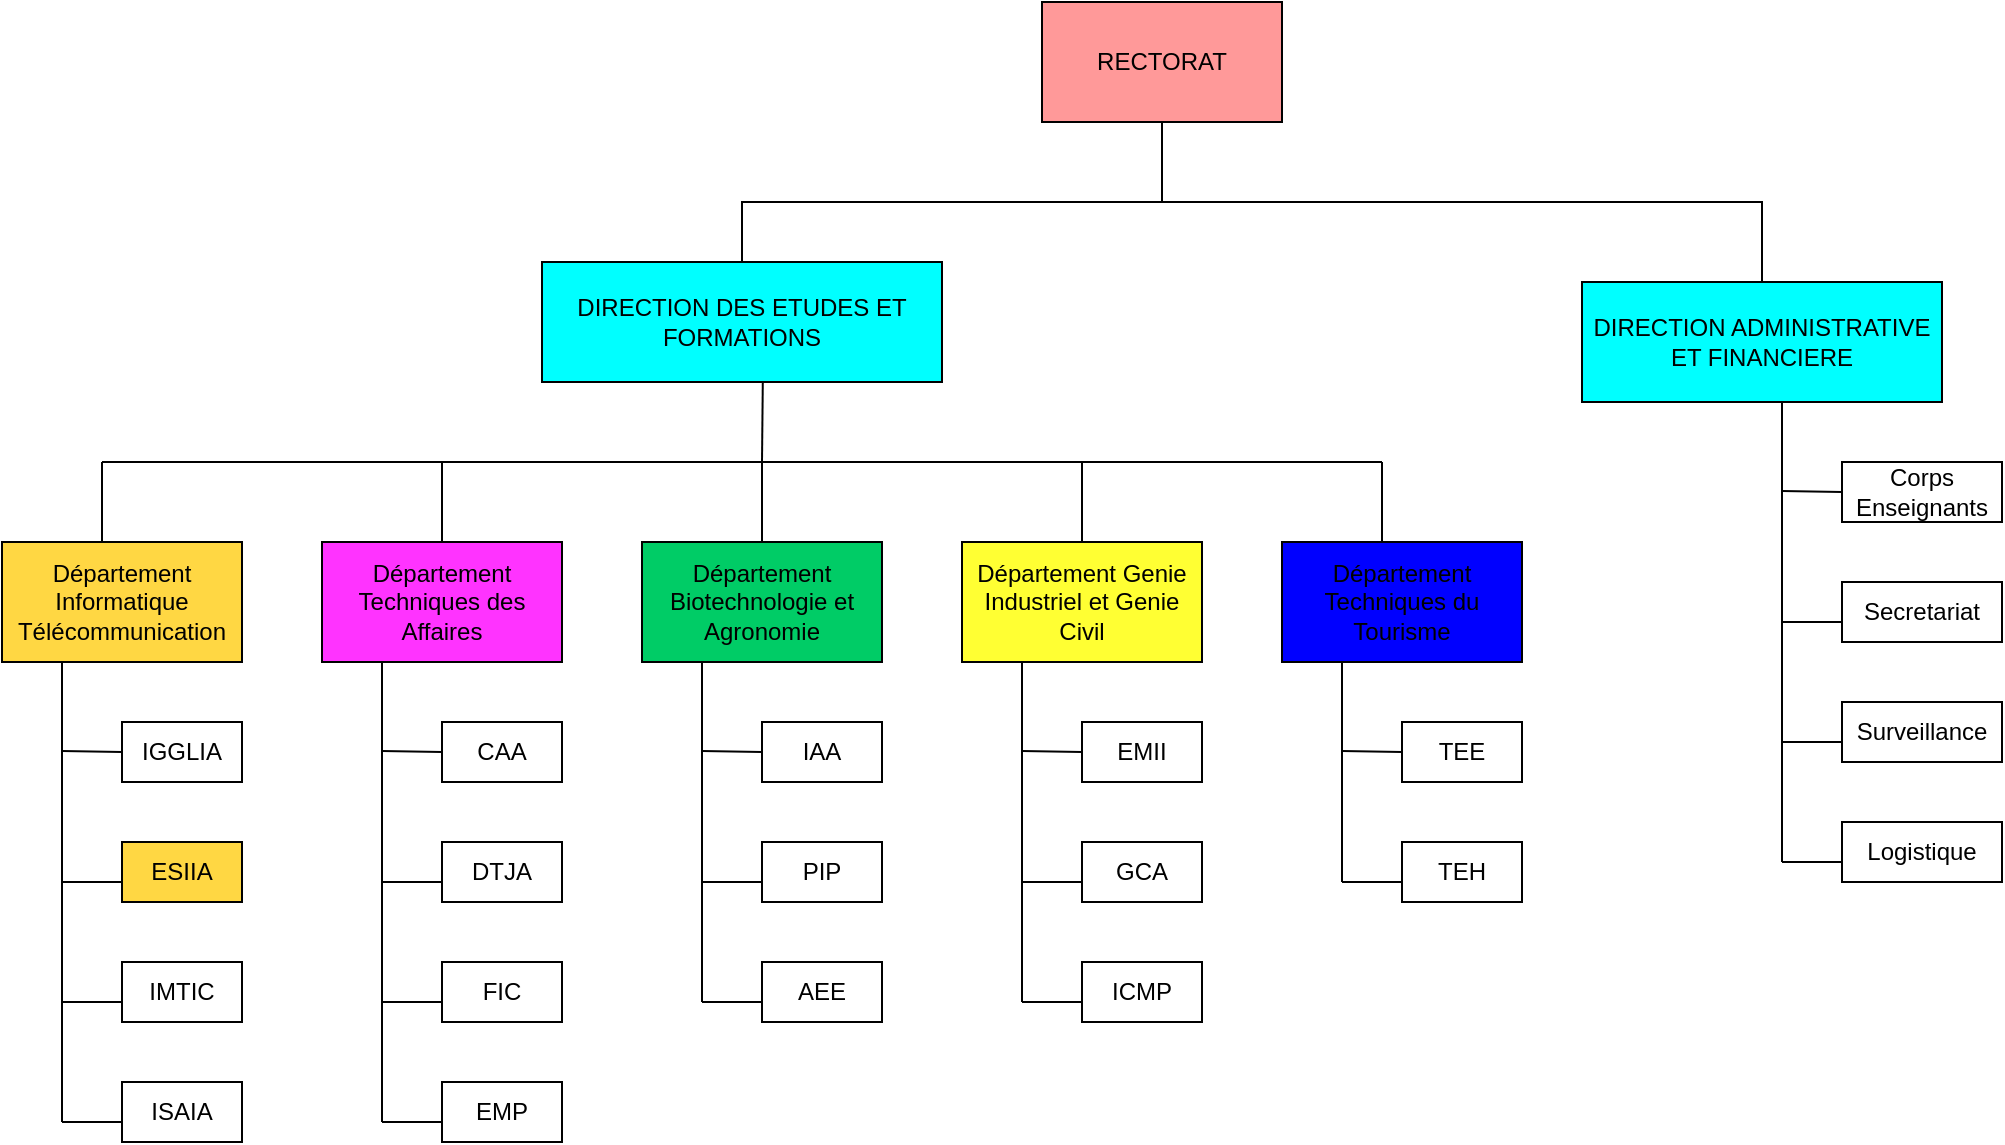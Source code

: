<mxfile version="27.1.4">
  <diagram name="Page-1" id="xlEyX92lpY-V8RWt1eSj">
    <mxGraphModel dx="2900" dy="902" grid="1" gridSize="10" guides="1" tooltips="1" connect="1" arrows="1" fold="1" page="1" pageScale="1" pageWidth="850" pageHeight="1100" math="0" shadow="0">
      <root>
        <mxCell id="0" />
        <mxCell id="1" parent="0" />
        <mxCell id="_WFlMjglueLMnV6Pqlt_-1" value="RECTORAT" style="rounded=0;whiteSpace=wrap;html=1;fillColor=#FF9999;" vertex="1" parent="1">
          <mxGeometry x="320" y="160" width="120" height="60" as="geometry" />
        </mxCell>
        <mxCell id="_WFlMjglueLMnV6Pqlt_-2" value="DIRECTION ADMINISTRATIVE ET FINANCIERE" style="rounded=0;whiteSpace=wrap;html=1;fillColor=#00FFFF;" vertex="1" parent="1">
          <mxGeometry x="590" y="300" width="180" height="60" as="geometry" />
        </mxCell>
        <mxCell id="_WFlMjglueLMnV6Pqlt_-3" value="DIRECTION DES ETUDES ET FORMATIONS" style="rounded=0;whiteSpace=wrap;html=1;fillColor=#00FFFF;" vertex="1" parent="1">
          <mxGeometry x="70" y="290" width="200" height="60" as="geometry" />
        </mxCell>
        <mxCell id="_WFlMjglueLMnV6Pqlt_-4" value="Département Informatique Télécommunication" style="rounded=0;whiteSpace=wrap;html=1;fillColor=#FFD743;" vertex="1" parent="1">
          <mxGeometry x="-200" y="430" width="120" height="60" as="geometry" />
        </mxCell>
        <mxCell id="_WFlMjglueLMnV6Pqlt_-15" value="IGGLIA" style="rounded=0;whiteSpace=wrap;html=1;" vertex="1" parent="1">
          <mxGeometry x="-140" y="520" width="60" height="30" as="geometry" />
        </mxCell>
        <mxCell id="_WFlMjglueLMnV6Pqlt_-19" value="ESIIA" style="rounded=0;whiteSpace=wrap;html=1;fillColor=#FFD743;" vertex="1" parent="1">
          <mxGeometry x="-140" y="580" width="60" height="30" as="geometry" />
        </mxCell>
        <mxCell id="_WFlMjglueLMnV6Pqlt_-20" value="ISAIA" style="rounded=0;whiteSpace=wrap;html=1;" vertex="1" parent="1">
          <mxGeometry x="-140" y="700" width="60" height="30" as="geometry" />
        </mxCell>
        <mxCell id="_WFlMjglueLMnV6Pqlt_-21" value="IMTIC" style="rounded=0;whiteSpace=wrap;html=1;" vertex="1" parent="1">
          <mxGeometry x="-140" y="640" width="60" height="30" as="geometry" />
        </mxCell>
        <mxCell id="_WFlMjglueLMnV6Pqlt_-39" value="" style="endArrow=none;html=1;rounded=0;" edge="1" parent="1">
          <mxGeometry width="50" height="50" relative="1" as="geometry">
            <mxPoint x="-170" y="720" as="sourcePoint" />
            <mxPoint x="-170" y="490" as="targetPoint" />
          </mxGeometry>
        </mxCell>
        <mxCell id="_WFlMjglueLMnV6Pqlt_-44" value="" style="endArrow=none;html=1;rounded=0;entryX=0;entryY=0.5;entryDx=0;entryDy=0;" edge="1" parent="1" target="_WFlMjglueLMnV6Pqlt_-15">
          <mxGeometry width="50" height="50" relative="1" as="geometry">
            <mxPoint x="-170" y="534.5" as="sourcePoint" />
            <mxPoint x="-120" y="534.5" as="targetPoint" />
          </mxGeometry>
        </mxCell>
        <mxCell id="_WFlMjglueLMnV6Pqlt_-46" value="" style="endArrow=none;html=1;rounded=0;" edge="1" parent="1">
          <mxGeometry width="50" height="50" relative="1" as="geometry">
            <mxPoint x="-170" y="600" as="sourcePoint" />
            <mxPoint x="-140" y="600" as="targetPoint" />
          </mxGeometry>
        </mxCell>
        <mxCell id="_WFlMjglueLMnV6Pqlt_-47" value="" style="endArrow=none;html=1;rounded=0;" edge="1" parent="1">
          <mxGeometry width="50" height="50" relative="1" as="geometry">
            <mxPoint x="-170" y="660" as="sourcePoint" />
            <mxPoint x="-140" y="660" as="targetPoint" />
          </mxGeometry>
        </mxCell>
        <mxCell id="_WFlMjglueLMnV6Pqlt_-48" value="" style="endArrow=none;html=1;rounded=0;" edge="1" parent="1">
          <mxGeometry width="50" height="50" relative="1" as="geometry">
            <mxPoint x="-170" y="720" as="sourcePoint" />
            <mxPoint x="-140" y="720" as="targetPoint" />
          </mxGeometry>
        </mxCell>
        <mxCell id="_WFlMjglueLMnV6Pqlt_-49" value="Département Techniques des Affaires" style="rounded=0;whiteSpace=wrap;html=1;fillColor=#FF33FF;" vertex="1" parent="1">
          <mxGeometry x="-40" y="430" width="120" height="60" as="geometry" />
        </mxCell>
        <mxCell id="_WFlMjglueLMnV6Pqlt_-50" value="CAA" style="rounded=0;whiteSpace=wrap;html=1;" vertex="1" parent="1">
          <mxGeometry x="20" y="520" width="60" height="30" as="geometry" />
        </mxCell>
        <mxCell id="_WFlMjglueLMnV6Pqlt_-51" value="DTJA" style="rounded=0;whiteSpace=wrap;html=1;" vertex="1" parent="1">
          <mxGeometry x="20" y="580" width="60" height="30" as="geometry" />
        </mxCell>
        <mxCell id="_WFlMjglueLMnV6Pqlt_-52" value="EMP" style="rounded=0;whiteSpace=wrap;html=1;" vertex="1" parent="1">
          <mxGeometry x="20" y="700" width="60" height="30" as="geometry" />
        </mxCell>
        <mxCell id="_WFlMjglueLMnV6Pqlt_-53" value="FIC" style="rounded=0;whiteSpace=wrap;html=1;" vertex="1" parent="1">
          <mxGeometry x="20" y="640" width="60" height="30" as="geometry" />
        </mxCell>
        <mxCell id="_WFlMjglueLMnV6Pqlt_-54" value="" style="endArrow=none;html=1;rounded=0;" edge="1" parent="1">
          <mxGeometry width="50" height="50" relative="1" as="geometry">
            <mxPoint x="-10" y="720" as="sourcePoint" />
            <mxPoint x="-10" y="490" as="targetPoint" />
          </mxGeometry>
        </mxCell>
        <mxCell id="_WFlMjglueLMnV6Pqlt_-55" value="" style="endArrow=none;html=1;rounded=0;entryX=0;entryY=0.5;entryDx=0;entryDy=0;" edge="1" target="_WFlMjglueLMnV6Pqlt_-50" parent="1">
          <mxGeometry width="50" height="50" relative="1" as="geometry">
            <mxPoint x="-10" y="534.5" as="sourcePoint" />
            <mxPoint x="40" y="534.5" as="targetPoint" />
          </mxGeometry>
        </mxCell>
        <mxCell id="_WFlMjglueLMnV6Pqlt_-56" value="" style="endArrow=none;html=1;rounded=0;" edge="1" parent="1">
          <mxGeometry width="50" height="50" relative="1" as="geometry">
            <mxPoint x="-10" y="600" as="sourcePoint" />
            <mxPoint x="20" y="600" as="targetPoint" />
          </mxGeometry>
        </mxCell>
        <mxCell id="_WFlMjglueLMnV6Pqlt_-57" value="" style="endArrow=none;html=1;rounded=0;" edge="1" parent="1">
          <mxGeometry width="50" height="50" relative="1" as="geometry">
            <mxPoint x="-10" y="660" as="sourcePoint" />
            <mxPoint x="20" y="660" as="targetPoint" />
          </mxGeometry>
        </mxCell>
        <mxCell id="_WFlMjglueLMnV6Pqlt_-58" value="" style="endArrow=none;html=1;rounded=0;" edge="1" parent="1">
          <mxGeometry width="50" height="50" relative="1" as="geometry">
            <mxPoint x="-10" y="720" as="sourcePoint" />
            <mxPoint x="20" y="720" as="targetPoint" />
          </mxGeometry>
        </mxCell>
        <mxCell id="_WFlMjglueLMnV6Pqlt_-59" value="Département Biotechnologie et Agronomie" style="rounded=0;whiteSpace=wrap;html=1;fillColor=#00CC66;" vertex="1" parent="1">
          <mxGeometry x="120" y="430" width="120" height="60" as="geometry" />
        </mxCell>
        <mxCell id="_WFlMjglueLMnV6Pqlt_-60" value="IAA" style="rounded=0;whiteSpace=wrap;html=1;" vertex="1" parent="1">
          <mxGeometry x="180" y="520" width="60" height="30" as="geometry" />
        </mxCell>
        <mxCell id="_WFlMjglueLMnV6Pqlt_-61" value="PIP" style="rounded=0;whiteSpace=wrap;html=1;" vertex="1" parent="1">
          <mxGeometry x="180" y="580" width="60" height="30" as="geometry" />
        </mxCell>
        <mxCell id="_WFlMjglueLMnV6Pqlt_-63" value="AEE" style="rounded=0;whiteSpace=wrap;html=1;" vertex="1" parent="1">
          <mxGeometry x="180" y="640" width="60" height="30" as="geometry" />
        </mxCell>
        <mxCell id="_WFlMjglueLMnV6Pqlt_-64" value="" style="endArrow=none;html=1;rounded=0;" edge="1" parent="1">
          <mxGeometry width="50" height="50" relative="1" as="geometry">
            <mxPoint x="150" y="660" as="sourcePoint" />
            <mxPoint x="150" y="490" as="targetPoint" />
          </mxGeometry>
        </mxCell>
        <mxCell id="_WFlMjglueLMnV6Pqlt_-65" value="" style="endArrow=none;html=1;rounded=0;entryX=0;entryY=0.5;entryDx=0;entryDy=0;" edge="1" target="_WFlMjglueLMnV6Pqlt_-60" parent="1">
          <mxGeometry width="50" height="50" relative="1" as="geometry">
            <mxPoint x="150" y="534.5" as="sourcePoint" />
            <mxPoint x="200" y="534.5" as="targetPoint" />
          </mxGeometry>
        </mxCell>
        <mxCell id="_WFlMjglueLMnV6Pqlt_-66" value="" style="endArrow=none;html=1;rounded=0;" edge="1" parent="1">
          <mxGeometry width="50" height="50" relative="1" as="geometry">
            <mxPoint x="150" y="600" as="sourcePoint" />
            <mxPoint x="180" y="600" as="targetPoint" />
          </mxGeometry>
        </mxCell>
        <mxCell id="_WFlMjglueLMnV6Pqlt_-67" value="" style="endArrow=none;html=1;rounded=0;" edge="1" parent="1">
          <mxGeometry width="50" height="50" relative="1" as="geometry">
            <mxPoint x="150" y="660" as="sourcePoint" />
            <mxPoint x="180" y="660" as="targetPoint" />
          </mxGeometry>
        </mxCell>
        <mxCell id="_WFlMjglueLMnV6Pqlt_-69" value="Département Genie Industriel et Genie Civil" style="rounded=0;whiteSpace=wrap;html=1;fillColor=#FFFF33;" vertex="1" parent="1">
          <mxGeometry x="280" y="430" width="120" height="60" as="geometry" />
        </mxCell>
        <mxCell id="_WFlMjglueLMnV6Pqlt_-70" value="EMII" style="rounded=0;whiteSpace=wrap;html=1;" vertex="1" parent="1">
          <mxGeometry x="340" y="520" width="60" height="30" as="geometry" />
        </mxCell>
        <mxCell id="_WFlMjglueLMnV6Pqlt_-71" value="GCA" style="rounded=0;whiteSpace=wrap;html=1;" vertex="1" parent="1">
          <mxGeometry x="340" y="580" width="60" height="30" as="geometry" />
        </mxCell>
        <mxCell id="_WFlMjglueLMnV6Pqlt_-73" value="ICMP" style="rounded=0;whiteSpace=wrap;html=1;" vertex="1" parent="1">
          <mxGeometry x="340" y="640" width="60" height="30" as="geometry" />
        </mxCell>
        <mxCell id="_WFlMjglueLMnV6Pqlt_-74" value="" style="endArrow=none;html=1;rounded=0;" edge="1" parent="1">
          <mxGeometry width="50" height="50" relative="1" as="geometry">
            <mxPoint x="310" y="660" as="sourcePoint" />
            <mxPoint x="310" y="490" as="targetPoint" />
          </mxGeometry>
        </mxCell>
        <mxCell id="_WFlMjglueLMnV6Pqlt_-75" value="" style="endArrow=none;html=1;rounded=0;entryX=0;entryY=0.5;entryDx=0;entryDy=0;" edge="1" target="_WFlMjglueLMnV6Pqlt_-70" parent="1">
          <mxGeometry width="50" height="50" relative="1" as="geometry">
            <mxPoint x="310" y="534.5" as="sourcePoint" />
            <mxPoint x="360" y="534.5" as="targetPoint" />
          </mxGeometry>
        </mxCell>
        <mxCell id="_WFlMjglueLMnV6Pqlt_-76" value="" style="endArrow=none;html=1;rounded=0;" edge="1" parent="1">
          <mxGeometry width="50" height="50" relative="1" as="geometry">
            <mxPoint x="310" y="600" as="sourcePoint" />
            <mxPoint x="340" y="600" as="targetPoint" />
          </mxGeometry>
        </mxCell>
        <mxCell id="_WFlMjglueLMnV6Pqlt_-77" value="" style="endArrow=none;html=1;rounded=0;" edge="1" parent="1">
          <mxGeometry width="50" height="50" relative="1" as="geometry">
            <mxPoint x="310" y="660" as="sourcePoint" />
            <mxPoint x="340" y="660" as="targetPoint" />
          </mxGeometry>
        </mxCell>
        <mxCell id="_WFlMjglueLMnV6Pqlt_-79" value="Département Techniques du Tourisme" style="rounded=0;whiteSpace=wrap;html=1;fillColor=#0000FF;" vertex="1" parent="1">
          <mxGeometry x="440" y="430" width="120" height="60" as="geometry" />
        </mxCell>
        <mxCell id="_WFlMjglueLMnV6Pqlt_-80" value="TEE" style="rounded=0;whiteSpace=wrap;html=1;" vertex="1" parent="1">
          <mxGeometry x="500" y="520" width="60" height="30" as="geometry" />
        </mxCell>
        <mxCell id="_WFlMjglueLMnV6Pqlt_-81" value="TEH" style="rounded=0;whiteSpace=wrap;html=1;" vertex="1" parent="1">
          <mxGeometry x="500" y="580" width="60" height="30" as="geometry" />
        </mxCell>
        <mxCell id="_WFlMjglueLMnV6Pqlt_-84" value="" style="endArrow=none;html=1;rounded=0;" edge="1" parent="1">
          <mxGeometry width="50" height="50" relative="1" as="geometry">
            <mxPoint x="470" y="600" as="sourcePoint" />
            <mxPoint x="470" y="490" as="targetPoint" />
          </mxGeometry>
        </mxCell>
        <mxCell id="_WFlMjglueLMnV6Pqlt_-85" value="" style="endArrow=none;html=1;rounded=0;entryX=0;entryY=0.5;entryDx=0;entryDy=0;" edge="1" target="_WFlMjglueLMnV6Pqlt_-80" parent="1">
          <mxGeometry width="50" height="50" relative="1" as="geometry">
            <mxPoint x="470" y="534.5" as="sourcePoint" />
            <mxPoint x="520" y="534.5" as="targetPoint" />
          </mxGeometry>
        </mxCell>
        <mxCell id="_WFlMjglueLMnV6Pqlt_-86" value="" style="endArrow=none;html=1;rounded=0;" edge="1" parent="1">
          <mxGeometry width="50" height="50" relative="1" as="geometry">
            <mxPoint x="470" y="600" as="sourcePoint" />
            <mxPoint x="500" y="600" as="targetPoint" />
          </mxGeometry>
        </mxCell>
        <mxCell id="_WFlMjglueLMnV6Pqlt_-95" value="" style="endArrow=none;html=1;rounded=0;" edge="1" parent="1">
          <mxGeometry width="50" height="50" relative="1" as="geometry">
            <mxPoint x="-150" y="390" as="sourcePoint" />
            <mxPoint x="490" y="390" as="targetPoint" />
            <Array as="points">
              <mxPoint x="20" y="390" />
            </Array>
          </mxGeometry>
        </mxCell>
        <mxCell id="_WFlMjglueLMnV6Pqlt_-97" value="" style="endArrow=none;html=1;rounded=0;" edge="1" parent="1">
          <mxGeometry width="50" height="50" relative="1" as="geometry">
            <mxPoint x="-150" y="430" as="sourcePoint" />
            <mxPoint x="-150" y="390" as="targetPoint" />
          </mxGeometry>
        </mxCell>
        <mxCell id="_WFlMjglueLMnV6Pqlt_-98" value="" style="endArrow=none;html=1;rounded=0;" edge="1" parent="1">
          <mxGeometry width="50" height="50" relative="1" as="geometry">
            <mxPoint x="20" y="430" as="sourcePoint" />
            <mxPoint x="20" y="390" as="targetPoint" />
          </mxGeometry>
        </mxCell>
        <mxCell id="_WFlMjglueLMnV6Pqlt_-99" value="" style="endArrow=none;html=1;rounded=0;" edge="1" parent="1">
          <mxGeometry width="50" height="50" relative="1" as="geometry">
            <mxPoint x="180" y="430" as="sourcePoint" />
            <mxPoint x="180" y="390" as="targetPoint" />
          </mxGeometry>
        </mxCell>
        <mxCell id="_WFlMjglueLMnV6Pqlt_-100" value="" style="endArrow=none;html=1;rounded=0;" edge="1" parent="1">
          <mxGeometry width="50" height="50" relative="1" as="geometry">
            <mxPoint x="340" y="430" as="sourcePoint" />
            <mxPoint x="340" y="390" as="targetPoint" />
          </mxGeometry>
        </mxCell>
        <mxCell id="_WFlMjglueLMnV6Pqlt_-101" value="" style="endArrow=none;html=1;rounded=0;" edge="1" parent="1">
          <mxGeometry width="50" height="50" relative="1" as="geometry">
            <mxPoint x="490" y="430" as="sourcePoint" />
            <mxPoint x="490" y="390" as="targetPoint" />
          </mxGeometry>
        </mxCell>
        <mxCell id="_WFlMjglueLMnV6Pqlt_-102" value="" style="endArrow=none;html=1;rounded=0;entryX=0.552;entryY=1;entryDx=0;entryDy=0;entryPerimeter=0;" edge="1" parent="1" target="_WFlMjglueLMnV6Pqlt_-3">
          <mxGeometry width="50" height="50" relative="1" as="geometry">
            <mxPoint x="180" y="390" as="sourcePoint" />
            <mxPoint x="230" y="340" as="targetPoint" />
          </mxGeometry>
        </mxCell>
        <mxCell id="_WFlMjglueLMnV6Pqlt_-103" value="" style="endArrow=none;html=1;rounded=0;entryX=0.5;entryY=1;entryDx=0;entryDy=0;exitX=0.5;exitY=0;exitDx=0;exitDy=0;" edge="1" parent="1" source="_WFlMjglueLMnV6Pqlt_-3" target="_WFlMjglueLMnV6Pqlt_-1">
          <mxGeometry width="50" height="50" relative="1" as="geometry">
            <mxPoint x="50" y="290" as="sourcePoint" />
            <mxPoint x="100" y="240" as="targetPoint" />
            <Array as="points">
              <mxPoint x="170" y="260" />
              <mxPoint x="380" y="260" />
            </Array>
          </mxGeometry>
        </mxCell>
        <mxCell id="_WFlMjglueLMnV6Pqlt_-104" value="" style="endArrow=none;html=1;rounded=0;entryX=0.5;entryY=0;entryDx=0;entryDy=0;" edge="1" parent="1" target="_WFlMjglueLMnV6Pqlt_-2">
          <mxGeometry width="50" height="50" relative="1" as="geometry">
            <mxPoint x="380" y="260" as="sourcePoint" />
            <mxPoint x="430" y="210" as="targetPoint" />
            <Array as="points">
              <mxPoint x="680" y="260" />
            </Array>
          </mxGeometry>
        </mxCell>
        <mxCell id="_WFlMjglueLMnV6Pqlt_-105" value="Corps Enseignants" style="rounded=0;whiteSpace=wrap;html=1;" vertex="1" parent="1">
          <mxGeometry x="720" y="390" width="80" height="30" as="geometry" />
        </mxCell>
        <mxCell id="_WFlMjglueLMnV6Pqlt_-106" value="Secretariat" style="rounded=0;whiteSpace=wrap;html=1;" vertex="1" parent="1">
          <mxGeometry x="720" y="450" width="80" height="30" as="geometry" />
        </mxCell>
        <mxCell id="_WFlMjglueLMnV6Pqlt_-107" value="Logistique" style="rounded=0;whiteSpace=wrap;html=1;" vertex="1" parent="1">
          <mxGeometry x="720" y="570" width="80" height="30" as="geometry" />
        </mxCell>
        <mxCell id="_WFlMjglueLMnV6Pqlt_-108" value="Surveillance" style="rounded=0;whiteSpace=wrap;html=1;" vertex="1" parent="1">
          <mxGeometry x="720" y="510" width="80" height="30" as="geometry" />
        </mxCell>
        <mxCell id="_WFlMjglueLMnV6Pqlt_-109" value="" style="endArrow=none;html=1;rounded=0;entryX=0;entryY=0.5;entryDx=0;entryDy=0;" edge="1" target="_WFlMjglueLMnV6Pqlt_-105" parent="1">
          <mxGeometry width="50" height="50" relative="1" as="geometry">
            <mxPoint x="690" y="404.5" as="sourcePoint" />
            <mxPoint x="740" y="404.5" as="targetPoint" />
          </mxGeometry>
        </mxCell>
        <mxCell id="_WFlMjglueLMnV6Pqlt_-110" value="" style="endArrow=none;html=1;rounded=0;" edge="1" parent="1">
          <mxGeometry width="50" height="50" relative="1" as="geometry">
            <mxPoint x="690" y="470" as="sourcePoint" />
            <mxPoint x="720" y="470" as="targetPoint" />
          </mxGeometry>
        </mxCell>
        <mxCell id="_WFlMjglueLMnV6Pqlt_-111" value="" style="endArrow=none;html=1;rounded=0;" edge="1" parent="1">
          <mxGeometry width="50" height="50" relative="1" as="geometry">
            <mxPoint x="690" y="530" as="sourcePoint" />
            <mxPoint x="720" y="530" as="targetPoint" />
          </mxGeometry>
        </mxCell>
        <mxCell id="_WFlMjglueLMnV6Pqlt_-112" value="" style="endArrow=none;html=1;rounded=0;" edge="1" parent="1">
          <mxGeometry width="50" height="50" relative="1" as="geometry">
            <mxPoint x="690" y="590" as="sourcePoint" />
            <mxPoint x="720" y="590" as="targetPoint" />
          </mxGeometry>
        </mxCell>
        <mxCell id="_WFlMjglueLMnV6Pqlt_-113" value="" style="endArrow=none;html=1;rounded=0;" edge="1" parent="1">
          <mxGeometry width="50" height="50" relative="1" as="geometry">
            <mxPoint x="690" y="590" as="sourcePoint" />
            <mxPoint x="690" y="360" as="targetPoint" />
          </mxGeometry>
        </mxCell>
      </root>
    </mxGraphModel>
  </diagram>
</mxfile>

